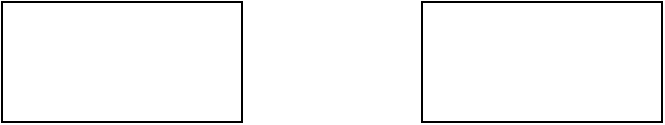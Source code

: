 <mxfile version="16.5.6" type="github">
  <diagram id="ZAffHEtDnOV2sE6AR0B2" name="Page-1">
    <mxGraphModel dx="946" dy="566" grid="1" gridSize="10" guides="1" tooltips="1" connect="1" arrows="1" fold="1" page="1" pageScale="1" pageWidth="827" pageHeight="1169" math="0" shadow="0">
      <root>
        <mxCell id="0" />
        <mxCell id="1" parent="0" />
        <mxCell id="aSmVjUS7uEvBV3D7qNeu-1" value="" style="rounded=0;whiteSpace=wrap;html=1;" vertex="1" parent="1">
          <mxGeometry x="150" y="190" width="120" height="60" as="geometry" />
        </mxCell>
        <mxCell id="aSmVjUS7uEvBV3D7qNeu-2" value="" style="rounded=0;whiteSpace=wrap;html=1;" vertex="1" parent="1">
          <mxGeometry x="360" y="190" width="120" height="60" as="geometry" />
        </mxCell>
      </root>
    </mxGraphModel>
  </diagram>
</mxfile>
